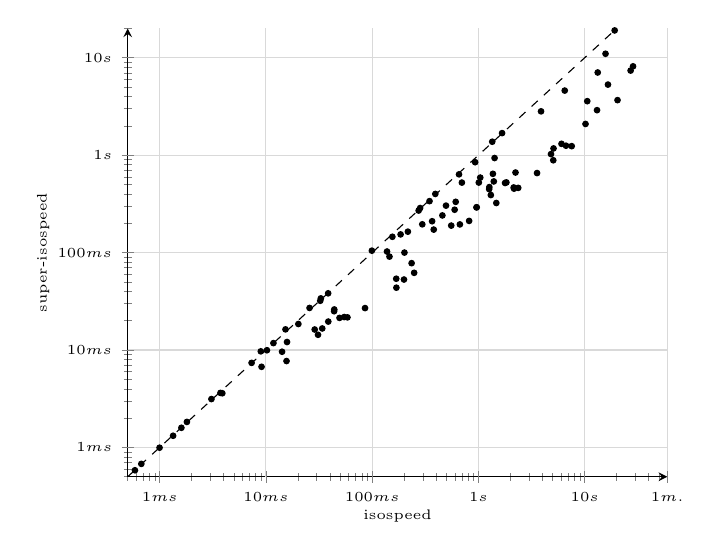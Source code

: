 \begin{tikzpicture}
\begin{axis}[
	font = \tiny,
	axis lines = left,
	axis lines = left,
	grid = major,
	grid style = {draw=gray!30},
	xmode = log,
	ymode = log,
	ymin = 0.5,
	ymax = 20000,
	xmin = 0.5,
	xmax = 60000,
	xlabel = {isospeed},
	ylabel = {super-isospeed},
	label shift = {-6pt},
	% log ticks with fixed point,
	xtick = {0.1, 1, 10, 100, 1000, 10000, 100000, 1000000, 10000000},
	ytick = {0.1, 1, 10, 100, 1000, 10000, 100000, 1000000, 10000000},
	xticklabels = \empty,
	yticklabels = \empty,
	extra x ticks = {0.1, 1, 10, 100, 1000, 10000, 60000, 600000, 1800000, 3600000},
	extra x tick labels = {$100 {\mu}s$, $1 ms$, $10 ms$, $100 ms$, $1 s$, $10 s$, $1 m.$, $10 m.$, $30 m.$, $1 h$},
	extra y ticks = {0.1, 1, 10, 100, 1000, 10000, 60000, 600000, 1800000, 3600000},
	extra y tick labels = {$100 {\mu}s$, $1 ms$, $10 ms$, $100 ms$, $1 s$, $10 s$, $1 m.$, $10 m.$, $30 m.$, $1 h$},
]
	\addplot [only marks, mark size=1pt] coordinates {
		(0.672, 0.678)
		(963.487, 291.704)
		(7553.503, 1238.338)
		(58.51, 21.636)
		(30.927, 14.33)
		(169.011, 43.652)
		(85.666, 26.939)
		(54.535, 21.795)
		(1781.447, 518.345)
		(698.796, 523.053)
		(2148.672, 466.255)
		(14.188, 9.603)
		(216.822, 164.018)
		(32.455, 32.017)
		(2369.693, 461.695)
		(248.348, 61.995)
		(25.739, 27.036)
		(43.829, 25.015)
		(13270.508, 7059.197)
		(6054.532, 1307.637)
		(99.354, 104.619)
		(10.222, 9.946)
		(6672.171, 1250.821)
		(27069.715, 7384.314)
		(49.3, 21.369)
		(15.626, 7.706)
		(457.983, 240.737)
		(15.797, 12.086)
		(20387.356, 3673.418)
		(273.815, 270.247)
		(346.697, 337.522)
		(201.26, 100.052)
		(1368.6, 643.6)
		(611.318, 331.956)
		(11.764, 11.78)
		(3.069, 3.138)
		(3564.018, 655.54)
		(1.338, 1.318)
		(2234.836, 663.629)
		(2162.91, 453.35)
		(5065.304, 887.077)
		(3885.763, 2818.318)
		(959.093, 291.318)
		(1262.6, 448.168)
		(38.527, 38.203)
		(379.82, 172.228)
		(1473.819, 322.961)
		(7.332, 7.38)
		(43.986, 26.085)
		(8.95, 9.694)
		(10578.758, 3586.086)
		(1.601, 1.591)
		(38.636, 19.589)
		(495.324, 303.501)
		(16572.852, 5302.81)
		(393.046, 400.19)
		(669.253, 194.736)
		(168.453, 53.934)
		(1833.885, 525.523)
		(15.281, 16.288)
		(6492.753, 4603.346)
		(185.18, 153.75)
		(20.198, 18.501)
		(199.224, 52.91)
		(0.997, 0.994)
		(10188.033, 2091.523)
		(0.585, 0.583)
		(15720.946, 10992.923)
		(296.199, 195.201)
		(137.951, 102.606)
		(1.804, 1.828)
		(1040.641, 588.656)
		(656.897, 635.786)
		(28.774, 16.24)
		(32.88, 33.883)
		(28532.709, 8165.409)
		(1669.658, 1684.606)
		(931.364, 847.231)
		(154.899, 145.345)
		(1396.046, 537.686)
		(1309.188, 389.944)
		(817.794, 211.545)
		(1267.611, 470.498)
		(554.913, 189.325)
		(3.733, 3.63)
		(1349.479, 1374.676)
		(366.633, 209.983)
		(33.891, 16.647)
		(13075.128, 2897.973)
		(5093.056, 1173.205)
		(4821.187, 1025.853)
		(597.405, 275.438)
		(235.037, 77.923)
		(9.096, 6.724)
		(3.886, 3.6)
		(1008.774, 523.587)
		(282.707, 286.631)
		(145.516, 90.945)
		(1419.413, 934.913)
		(19160.27, 19078.818)
	};
	\addplot+ [mark=none, black, dashed, domain=0.5:60000] {x};
\end{axis}
\end{tikzpicture}
